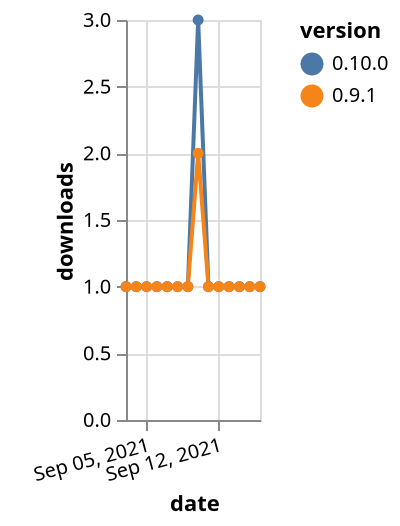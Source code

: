 {"$schema": "https://vega.github.io/schema/vega-lite/v5.json", "description": "A simple bar chart with embedded data.", "data": {"values": [{"date": "2021-09-03", "total": 124, "delta": 1, "version": "0.10.0"}, {"date": "2021-09-04", "total": 125, "delta": 1, "version": "0.10.0"}, {"date": "2021-09-05", "total": 126, "delta": 1, "version": "0.10.0"}, {"date": "2021-09-06", "total": 127, "delta": 1, "version": "0.10.0"}, {"date": "2021-09-07", "total": 128, "delta": 1, "version": "0.10.0"}, {"date": "2021-09-08", "total": 129, "delta": 1, "version": "0.10.0"}, {"date": "2021-09-09", "total": 130, "delta": 1, "version": "0.10.0"}, {"date": "2021-09-10", "total": 133, "delta": 3, "version": "0.10.0"}, {"date": "2021-09-11", "total": 134, "delta": 1, "version": "0.10.0"}, {"date": "2021-09-12", "total": 135, "delta": 1, "version": "0.10.0"}, {"date": "2021-09-13", "total": 136, "delta": 1, "version": "0.10.0"}, {"date": "2021-09-14", "total": 137, "delta": 1, "version": "0.10.0"}, {"date": "2021-09-15", "total": 138, "delta": 1, "version": "0.10.0"}, {"date": "2021-09-16", "total": 139, "delta": 1, "version": "0.10.0"}, {"date": "2021-09-03", "total": 125, "delta": 1, "version": "0.9.1"}, {"date": "2021-09-04", "total": 126, "delta": 1, "version": "0.9.1"}, {"date": "2021-09-05", "total": 127, "delta": 1, "version": "0.9.1"}, {"date": "2021-09-06", "total": 128, "delta": 1, "version": "0.9.1"}, {"date": "2021-09-07", "total": 129, "delta": 1, "version": "0.9.1"}, {"date": "2021-09-08", "total": 130, "delta": 1, "version": "0.9.1"}, {"date": "2021-09-09", "total": 131, "delta": 1, "version": "0.9.1"}, {"date": "2021-09-10", "total": 133, "delta": 2, "version": "0.9.1"}, {"date": "2021-09-11", "total": 134, "delta": 1, "version": "0.9.1"}, {"date": "2021-09-12", "total": 135, "delta": 1, "version": "0.9.1"}, {"date": "2021-09-13", "total": 136, "delta": 1, "version": "0.9.1"}, {"date": "2021-09-14", "total": 137, "delta": 1, "version": "0.9.1"}, {"date": "2021-09-15", "total": 138, "delta": 1, "version": "0.9.1"}, {"date": "2021-09-16", "total": 139, "delta": 1, "version": "0.9.1"}]}, "width": "container", "mark": {"type": "line", "point": {"filled": true}}, "encoding": {"x": {"field": "date", "type": "temporal", "timeUnit": "yearmonthdate", "title": "date", "axis": {"labelAngle": -15}}, "y": {"field": "delta", "type": "quantitative", "title": "downloads"}, "color": {"field": "version", "type": "nominal"}, "tooltip": {"field": "delta"}}}